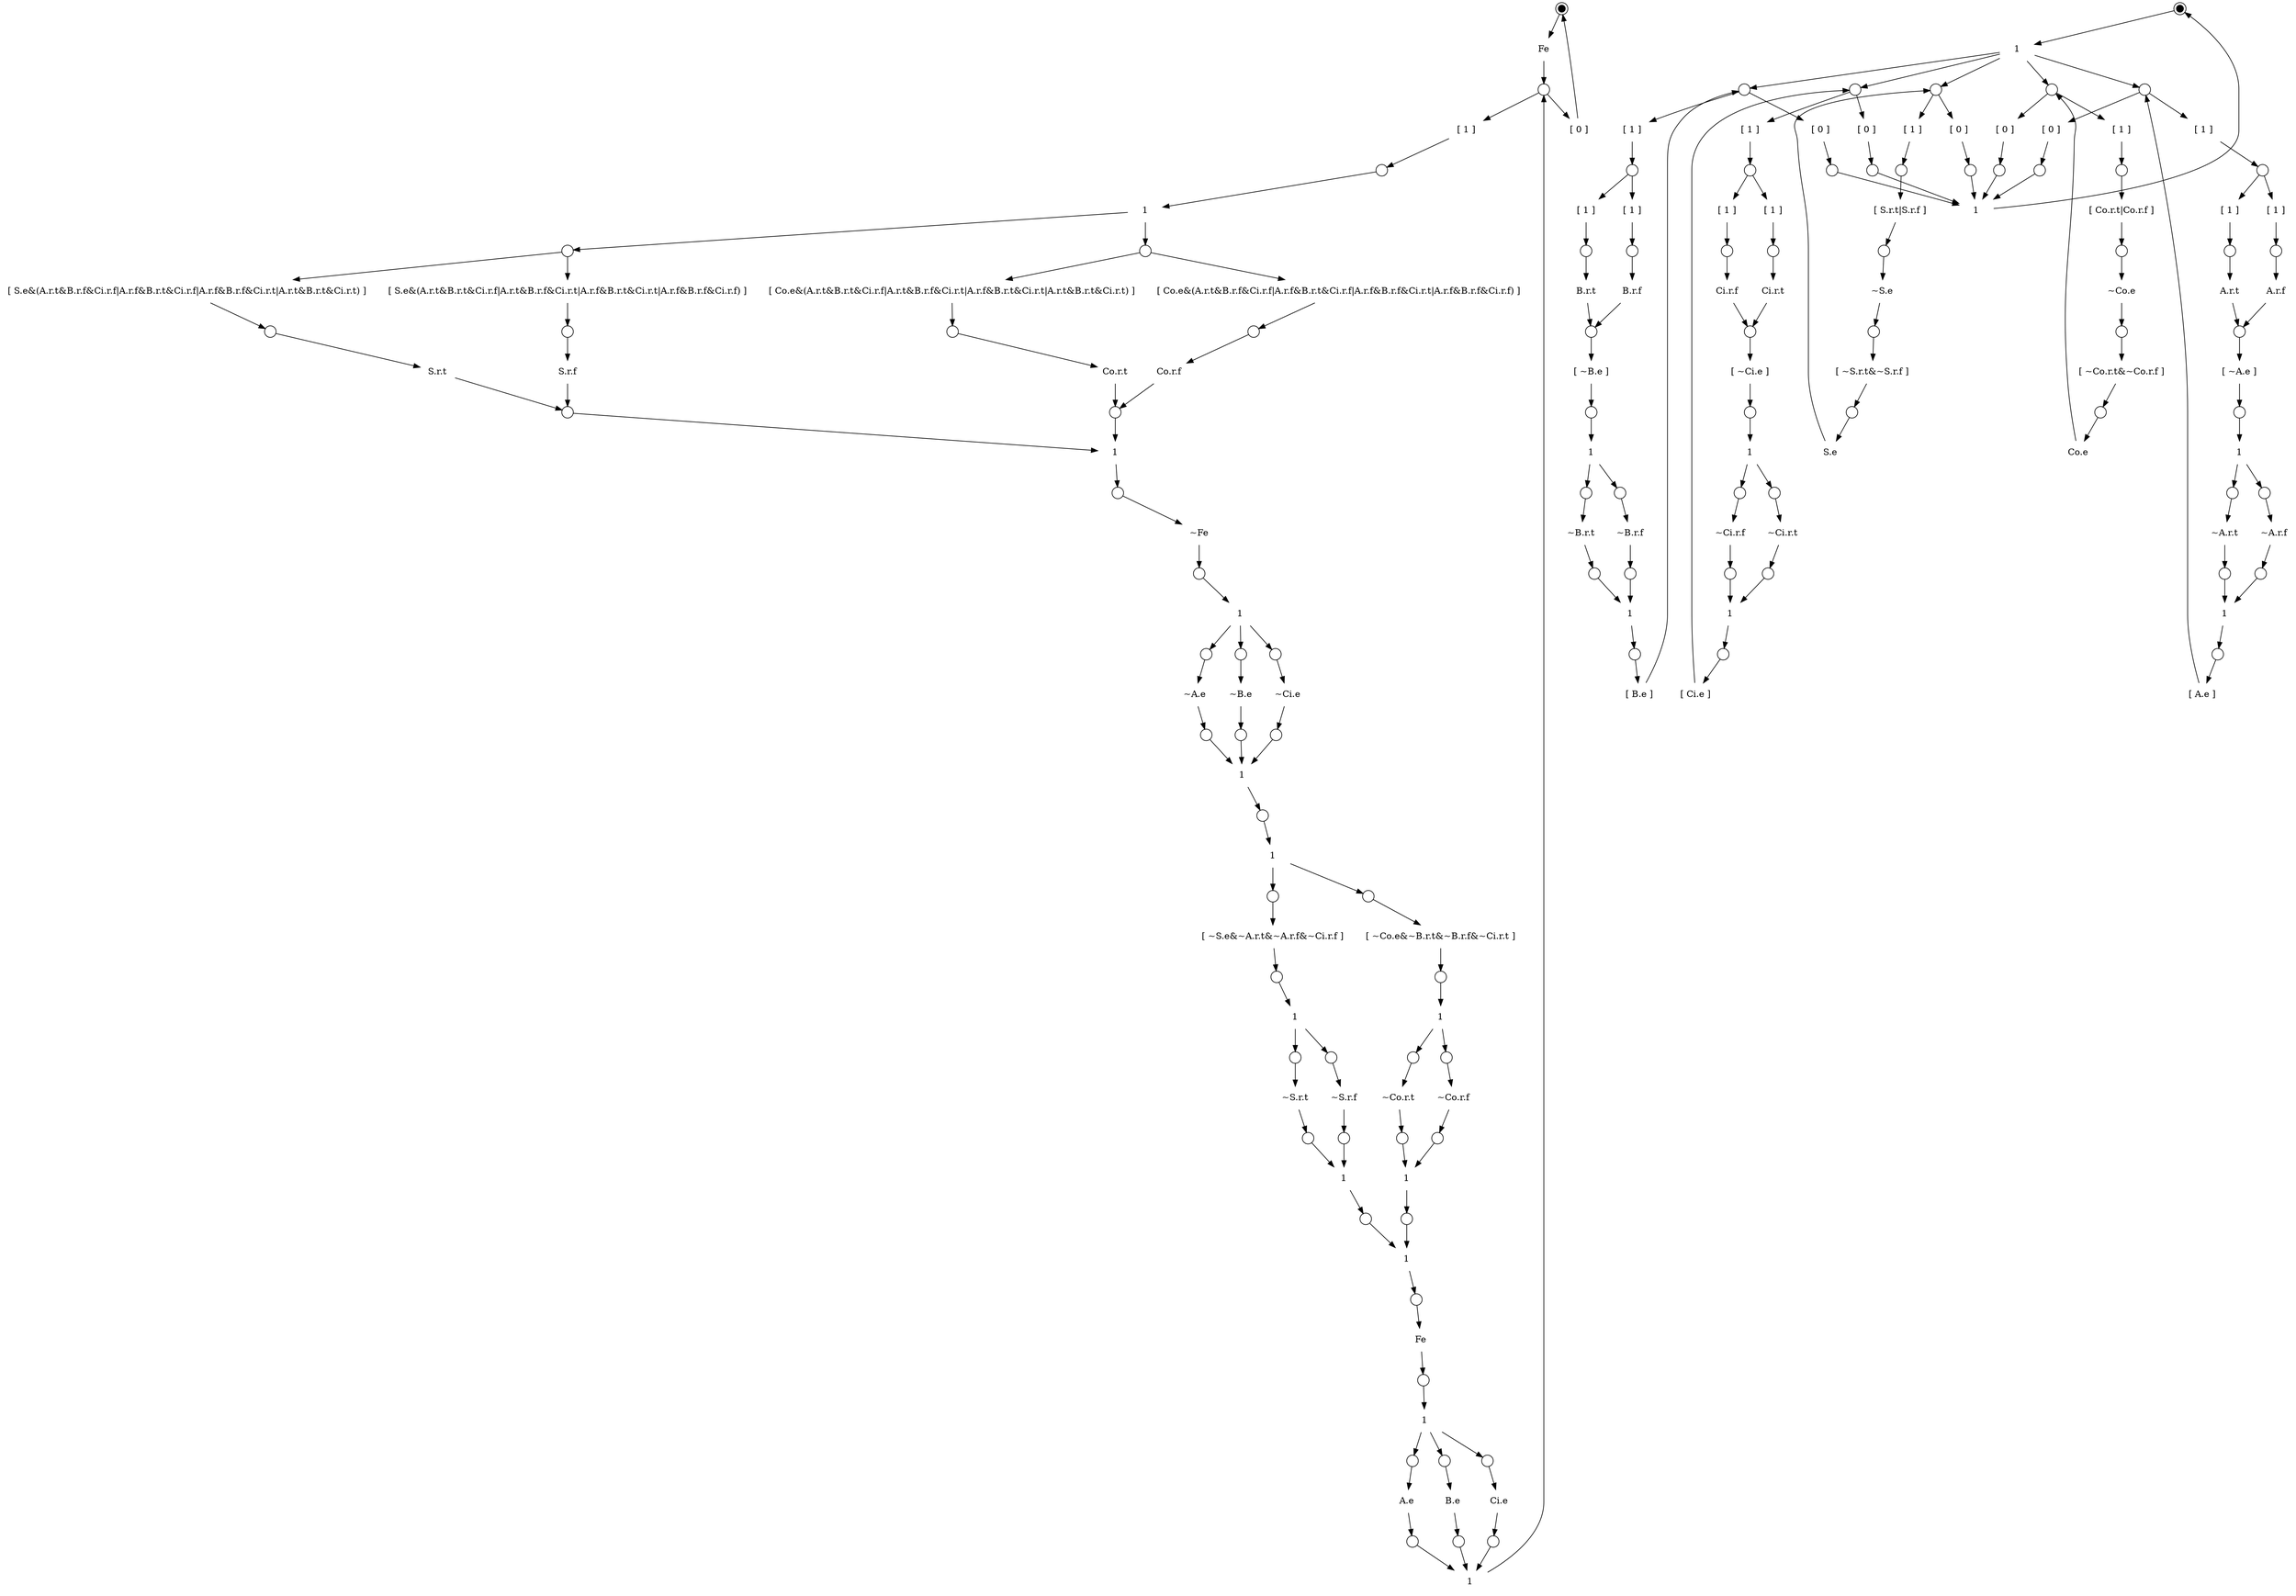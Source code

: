 digraph model
{
	subgraph wchb_FA
	{
		graph["label"="" "variables"="Ci.r.t,Ci.r.f,Ci.e,A.r.t,A.r.f,A.e,B.r.t,B.r.f,B.e,S.r.t,S.r.f,S.e,Co.r.t,Co.r.f,Co.e,Fe" "type"="local" "elaborate"="true" "reset"="~Ci.r.t&~Ci.r.f&Ci.e&~A.r.t&~A.r.f&A.e&~B.r.t&~B.r.f&B.e&~S.r.t&~S.r.f&S.e&~Co.r.t&~Co.r.f&Co.e"];
		S0["shape"="circle" "width"="0.15" "peripheries"="2" "style"="filled" "fillcolor"="#000000" "label"=""];
		T0["shape"="plaintext" "label"="Fe"];
		S0->T0;
		S1["shape"="circle" "width"="0.25" "label"=""];
		T0->S1;
		T1["shape"="plaintext" "label"="[ 1 ]"];
		S1->T1;
		S2["shape"="circle" "width"="0.25" "label"=""];
		T1->S2;
		T2["shape"="plaintext" "label"="1"];
		S2->T2;
		S3["shape"="circle" "width"="0.25" "label"=""];
		T2->S3;
		T3["shape"="plaintext" "label"="[ S.e&(A.r.t&B.r.f&Ci.r.f|A.r.f&B.r.t&Ci.r.f|A.r.f&B.r.f&Ci.r.t|A.r.t&B.r.t&Ci.r.t) ]"];
		S3->T3;
		S4["shape"="circle" "width"="0.25" "label"=""];
		T3->S4;
		T4["shape"="plaintext" "label"="S.r.t"];
		S4->T4;
		T5["shape"="plaintext" "label"="[ S.e&(A.r.t&B.r.t&Ci.r.f|A.r.t&B.r.f&Ci.r.t|A.r.f&B.r.t&Ci.r.t|A.r.f&B.r.f&Ci.r.f) ]"];
		S3->T5;
		S5["shape"="circle" "width"="0.25" "label"=""];
		T5->S5;
		T6["shape"="plaintext" "label"="S.r.f"];
		S5->T6;
		S6["shape"="circle" "width"="0.25" "label"=""];
		T4->S6;
		T6->S6;
		S7["shape"="circle" "width"="0.25" "label"=""];
		T2->S7;
		T7["shape"="plaintext" "label"="[ Co.e&(A.r.t&B.r.t&Ci.r.f|A.r.t&B.r.f&Ci.r.t|A.r.f&B.r.t&Ci.r.t|A.r.t&B.r.t&Ci.r.t) ]"];
		S7->T7;
		S8["shape"="circle" "width"="0.25" "label"=""];
		T7->S8;
		T8["shape"="plaintext" "label"="Co.r.t"];
		S8->T8;
		T9["shape"="plaintext" "label"="[ Co.e&(A.r.t&B.r.f&Ci.r.f|A.r.f&B.r.t&Ci.r.f|A.r.f&B.r.f&Ci.r.t|A.r.f&B.r.f&Ci.r.f) ]"];
		S7->T9;
		S9["shape"="circle" "width"="0.25" "label"=""];
		T9->S9;
		T10["shape"="plaintext" "label"="Co.r.f"];
		S9->T10;
		S10["shape"="circle" "width"="0.25" "label"=""];
		T8->S10;
		T10->S10;
		T11["shape"="plaintext" "label"="1"];
		S6->T11;
		S10->T11;
		S11["shape"="circle" "width"="0.25" "label"=""];
		T11->S11;
		T12["shape"="plaintext" "label"="~Fe"];
		S11->T12;
		S12["shape"="circle" "width"="0.25" "label"=""];
		T12->S12;
		T13["shape"="plaintext" "label"="1"];
		S12->T13;
		S13["shape"="circle" "width"="0.25" "label"=""];
		T13->S13;
		T14["shape"="plaintext" "label"="~A.e"];
		S13->T14;
		S14["shape"="circle" "width"="0.25" "label"=""];
		T14->S14;
		S15["shape"="circle" "width"="0.25" "label"=""];
		T13->S15;
		T15["shape"="plaintext" "label"="~B.e"];
		S15->T15;
		S16["shape"="circle" "width"="0.25" "label"=""];
		T15->S16;
		S17["shape"="circle" "width"="0.25" "label"=""];
		T13->S17;
		T16["shape"="plaintext" "label"="~Ci.e"];
		S17->T16;
		S18["shape"="circle" "width"="0.25" "label"=""];
		T16->S18;
		T17["shape"="plaintext" "label"="1"];
		S14->T17;
		S16->T17;
		S18->T17;
		S19["shape"="circle" "width"="0.25" "label"=""];
		T17->S19;
		T18["shape"="plaintext" "label"="1"];
		S19->T18;
		S20["shape"="circle" "width"="0.25" "label"=""];
		T18->S20;
		T19["shape"="plaintext" "label"="[ ~S.e&~A.r.t&~A.r.f&~Ci.r.f ]"];
		S20->T19;
		S21["shape"="circle" "width"="0.25" "label"=""];
		T19->S21;
		T20["shape"="plaintext" "label"="1"];
		S21->T20;
		S22["shape"="circle" "width"="0.25" "label"=""];
		T20->S22;
		T21["shape"="plaintext" "label"="~S.r.t"];
		S22->T21;
		S23["shape"="circle" "width"="0.25" "label"=""];
		T21->S23;
		S24["shape"="circle" "width"="0.25" "label"=""];
		T20->S24;
		T22["shape"="plaintext" "label"="~S.r.f"];
		S24->T22;
		S25["shape"="circle" "width"="0.25" "label"=""];
		T22->S25;
		T23["shape"="plaintext" "label"="1"];
		S23->T23;
		S25->T23;
		S26["shape"="circle" "width"="0.25" "label"=""];
		T23->S26;
		S27["shape"="circle" "width"="0.25" "label"=""];
		T18->S27;
		T24["shape"="plaintext" "label"="[ ~Co.e&~B.r.t&~B.r.f&~Ci.r.t ]"];
		S27->T24;
		S28["shape"="circle" "width"="0.25" "label"=""];
		T24->S28;
		T25["shape"="plaintext" "label"="1"];
		S28->T25;
		S29["shape"="circle" "width"="0.25" "label"=""];
		T25->S29;
		T26["shape"="plaintext" "label"="~Co.r.t"];
		S29->T26;
		S30["shape"="circle" "width"="0.25" "label"=""];
		T26->S30;
		S31["shape"="circle" "width"="0.25" "label"=""];
		T25->S31;
		T27["shape"="plaintext" "label"="~Co.r.f"];
		S31->T27;
		S32["shape"="circle" "width"="0.25" "label"=""];
		T27->S32;
		T28["shape"="plaintext" "label"="1"];
		S30->T28;
		S32->T28;
		S33["shape"="circle" "width"="0.25" "label"=""];
		T28->S33;
		T29["shape"="plaintext" "label"="1"];
		S26->T29;
		S33->T29;
		S34["shape"="circle" "width"="0.25" "label"=""];
		T29->S34;
		T30["shape"="plaintext" "label"="Fe"];
		S34->T30;
		S35["shape"="circle" "width"="0.25" "label"=""];
		T30->S35;
		T31["shape"="plaintext" "label"="1"];
		S35->T31;
		S36["shape"="circle" "width"="0.25" "label"=""];
		T31->S36;
		T32["shape"="plaintext" "label"="A.e"];
		S36->T32;
		S37["shape"="circle" "width"="0.25" "label"=""];
		T32->S37;
		S38["shape"="circle" "width"="0.25" "label"=""];
		T31->S38;
		T33["shape"="plaintext" "label"="B.e"];
		S38->T33;
		S39["shape"="circle" "width"="0.25" "label"=""];
		T33->S39;
		S40["shape"="circle" "width"="0.25" "label"=""];
		T31->S40;
		T34["shape"="plaintext" "label"="Ci.e"];
		S40->T34;
		S41["shape"="circle" "width"="0.25" "label"=""];
		T34->S41;
		T35["shape"="plaintext" "label"="1"];
		S37->T35;
		S39->T35;
		S41->T35;
		T35->S1;
		T36["shape"="plaintext" "label"="[ 0 ]"];
		S1->T36;
		T36->S0;
	}
	subgraph environment
	{
		graph["label"="" "variables"="Ci.r.t,Ci.r.f,Ci.e,A.r.t,A.r.f,A.e,B.r.t,B.r.f,B.e,S.r.t,S.r.f,S.e,Co.r.t,Co.r.f,Co.e" "type"="remote" "elaborate"="false" "reset"="~Ci.r.t&~Ci.r.f&Ci.e&~A.r.t&~A.r.f&A.e&~B.r.t&~B.r.f&B.e&~S.r.t&~S.r.f&S.e&~Co.r.t&~Co.r.f&Co.e"];
		S42["shape"="circle" "width"="0.15" "peripheries"="2" "style"="filled" "fillcolor"="#000000" "label"=""];
		T37["shape"="plaintext" "label"="1"];
		S42->T37;
		S43["shape"="circle" "width"="0.25" "label"=""];
		T37->S43;
		T38["shape"="plaintext" "label"="[ 1 ]"];
		S43->T38;
		S44["shape"="circle" "width"="0.25" "label"=""];
		T38->S44;
		T39["shape"="plaintext" "label"="[ S.r.t|S.r.f ]"];
		S44->T39;
		S45["shape"="circle" "width"="0.25" "label"=""];
		T39->S45;
		T40["shape"="plaintext" "label"="~S.e"];
		S45->T40;
		S46["shape"="circle" "width"="0.25" "label"=""];
		T40->S46;
		T41["shape"="plaintext" "label"="[ ~S.r.t&~S.r.f ]"];
		S46->T41;
		S47["shape"="circle" "width"="0.25" "label"=""];
		T41->S47;
		T42["shape"="plaintext" "label"="S.e"];
		S47->T42;
		T42->S43;
		T43["shape"="plaintext" "label"="[ 0 ]"];
		S43->T43;
		S48["shape"="circle" "width"="0.25" "label"=""];
		T43->S48;
		S49["shape"="circle" "width"="0.25" "label"=""];
		T37->S49;
		T44["shape"="plaintext" "label"="[ 1 ]"];
		S49->T44;
		S50["shape"="circle" "width"="0.25" "label"=""];
		T44->S50;
		T45["shape"="plaintext" "label"="[ Co.r.t|Co.r.f ]"];
		S50->T45;
		S51["shape"="circle" "width"="0.25" "label"=""];
		T45->S51;
		T46["shape"="plaintext" "label"="~Co.e"];
		S51->T46;
		S52["shape"="circle" "width"="0.25" "label"=""];
		T46->S52;
		T47["shape"="plaintext" "label"="[ ~Co.r.t&~Co.r.f ]"];
		S52->T47;
		S53["shape"="circle" "width"="0.25" "label"=""];
		T47->S53;
		T48["shape"="plaintext" "label"="Co.e"];
		S53->T48;
		T48->S49;
		T49["shape"="plaintext" "label"="[ 0 ]"];
		S49->T49;
		S54["shape"="circle" "width"="0.25" "label"=""];
		T49->S54;
		S55["shape"="circle" "width"="0.25" "label"=""];
		T37->S55;
		T50["shape"="plaintext" "label"="[ 1 ]"];
		S55->T50;
		S56["shape"="circle" "width"="0.25" "label"=""];
		T50->S56;
		T51["shape"="plaintext" "label"="[ 1 ]"];
		S56->T51;
		S57["shape"="circle" "width"="0.25" "label"=""];
		T51->S57;
		T52["shape"="plaintext" "label"="A.r.t"];
		S57->T52;
		T53["shape"="plaintext" "label"="[ 1 ]"];
		S56->T53;
		S58["shape"="circle" "width"="0.25" "label"=""];
		T53->S58;
		T54["shape"="plaintext" "label"="A.r.f"];
		S58->T54;
		S59["shape"="circle" "width"="0.25" "label"=""];
		T52->S59;
		T54->S59;
		T55["shape"="plaintext" "label"="[ ~A.e ]"];
		S59->T55;
		S60["shape"="circle" "width"="0.25" "label"=""];
		T55->S60;
		T56["shape"="plaintext" "label"="1"];
		S60->T56;
		S61["shape"="circle" "width"="0.25" "label"=""];
		T56->S61;
		T57["shape"="plaintext" "label"="~A.r.t"];
		S61->T57;
		S62["shape"="circle" "width"="0.25" "label"=""];
		T57->S62;
		S63["shape"="circle" "width"="0.25" "label"=""];
		T56->S63;
		T58["shape"="plaintext" "label"="~A.r.f"];
		S63->T58;
		S64["shape"="circle" "width"="0.25" "label"=""];
		T58->S64;
		T59["shape"="plaintext" "label"="1"];
		S62->T59;
		S64->T59;
		S65["shape"="circle" "width"="0.25" "label"=""];
		T59->S65;
		T60["shape"="plaintext" "label"="[ A.e ]"];
		S65->T60;
		T60->S55;
		T61["shape"="plaintext" "label"="[ 0 ]"];
		S55->T61;
		S66["shape"="circle" "width"="0.25" "label"=""];
		T61->S66;
		S67["shape"="circle" "width"="0.25" "label"=""];
		T37->S67;
		T62["shape"="plaintext" "label"="[ 1 ]"];
		S67->T62;
		S68["shape"="circle" "width"="0.25" "label"=""];
		T62->S68;
		T63["shape"="plaintext" "label"="[ 1 ]"];
		S68->T63;
		S69["shape"="circle" "width"="0.25" "label"=""];
		T63->S69;
		T64["shape"="plaintext" "label"="B.r.t"];
		S69->T64;
		T65["shape"="plaintext" "label"="[ 1 ]"];
		S68->T65;
		S70["shape"="circle" "width"="0.25" "label"=""];
		T65->S70;
		T66["shape"="plaintext" "label"="B.r.f"];
		S70->T66;
		S71["shape"="circle" "width"="0.25" "label"=""];
		T64->S71;
		T66->S71;
		T67["shape"="plaintext" "label"="[ ~B.e ]"];
		S71->T67;
		S72["shape"="circle" "width"="0.25" "label"=""];
		T67->S72;
		T68["shape"="plaintext" "label"="1"];
		S72->T68;
		S73["shape"="circle" "width"="0.25" "label"=""];
		T68->S73;
		T69["shape"="plaintext" "label"="~B.r.t"];
		S73->T69;
		S74["shape"="circle" "width"="0.25" "label"=""];
		T69->S74;
		S75["shape"="circle" "width"="0.25" "label"=""];
		T68->S75;
		T70["shape"="plaintext" "label"="~B.r.f"];
		S75->T70;
		S76["shape"="circle" "width"="0.25" "label"=""];
		T70->S76;
		T71["shape"="plaintext" "label"="1"];
		S74->T71;
		S76->T71;
		S77["shape"="circle" "width"="0.25" "label"=""];
		T71->S77;
		T72["shape"="plaintext" "label"="[ B.e ]"];
		S77->T72;
		T72->S67;
		T73["shape"="plaintext" "label"="[ 0 ]"];
		S67->T73;
		S78["shape"="circle" "width"="0.25" "label"=""];
		T73->S78;
		S79["shape"="circle" "width"="0.25" "label"=""];
		T37->S79;
		T74["shape"="plaintext" "label"="[ 1 ]"];
		S79->T74;
		S80["shape"="circle" "width"="0.25" "label"=""];
		T74->S80;
		T75["shape"="plaintext" "label"="[ 1 ]"];
		S80->T75;
		S81["shape"="circle" "width"="0.25" "label"=""];
		T75->S81;
		T76["shape"="plaintext" "label"="Ci.r.t"];
		S81->T76;
		T77["shape"="plaintext" "label"="[ 1 ]"];
		S80->T77;
		S82["shape"="circle" "width"="0.25" "label"=""];
		T77->S82;
		T78["shape"="plaintext" "label"="Ci.r.f"];
		S82->T78;
		S83["shape"="circle" "width"="0.25" "label"=""];
		T76->S83;
		T78->S83;
		T79["shape"="plaintext" "label"="[ ~Ci.e ]"];
		S83->T79;
		S84["shape"="circle" "width"="0.25" "label"=""];
		T79->S84;
		T80["shape"="plaintext" "label"="1"];
		S84->T80;
		S85["shape"="circle" "width"="0.25" "label"=""];
		T80->S85;
		T81["shape"="plaintext" "label"="~Ci.r.t"];
		S85->T81;
		S86["shape"="circle" "width"="0.25" "label"=""];
		T81->S86;
		S87["shape"="circle" "width"="0.25" "label"=""];
		T80->S87;
		T82["shape"="plaintext" "label"="~Ci.r.f"];
		S87->T82;
		S88["shape"="circle" "width"="0.25" "label"=""];
		T82->S88;
		T83["shape"="plaintext" "label"="1"];
		S86->T83;
		S88->T83;
		S89["shape"="circle" "width"="0.25" "label"=""];
		T83->S89;
		T84["shape"="plaintext" "label"="[ Ci.e ]"];
		S89->T84;
		T84->S79;
		T85["shape"="plaintext" "label"="[ 0 ]"];
		S79->T85;
		S90["shape"="circle" "width"="0.25" "label"=""];
		T85->S90;
		T86["shape"="plaintext" "label"="1"];
		S48->T86;
		S54->T86;
		S66->T86;
		S78->T86;
		S90->T86;
		T86->S42;
	}
}
